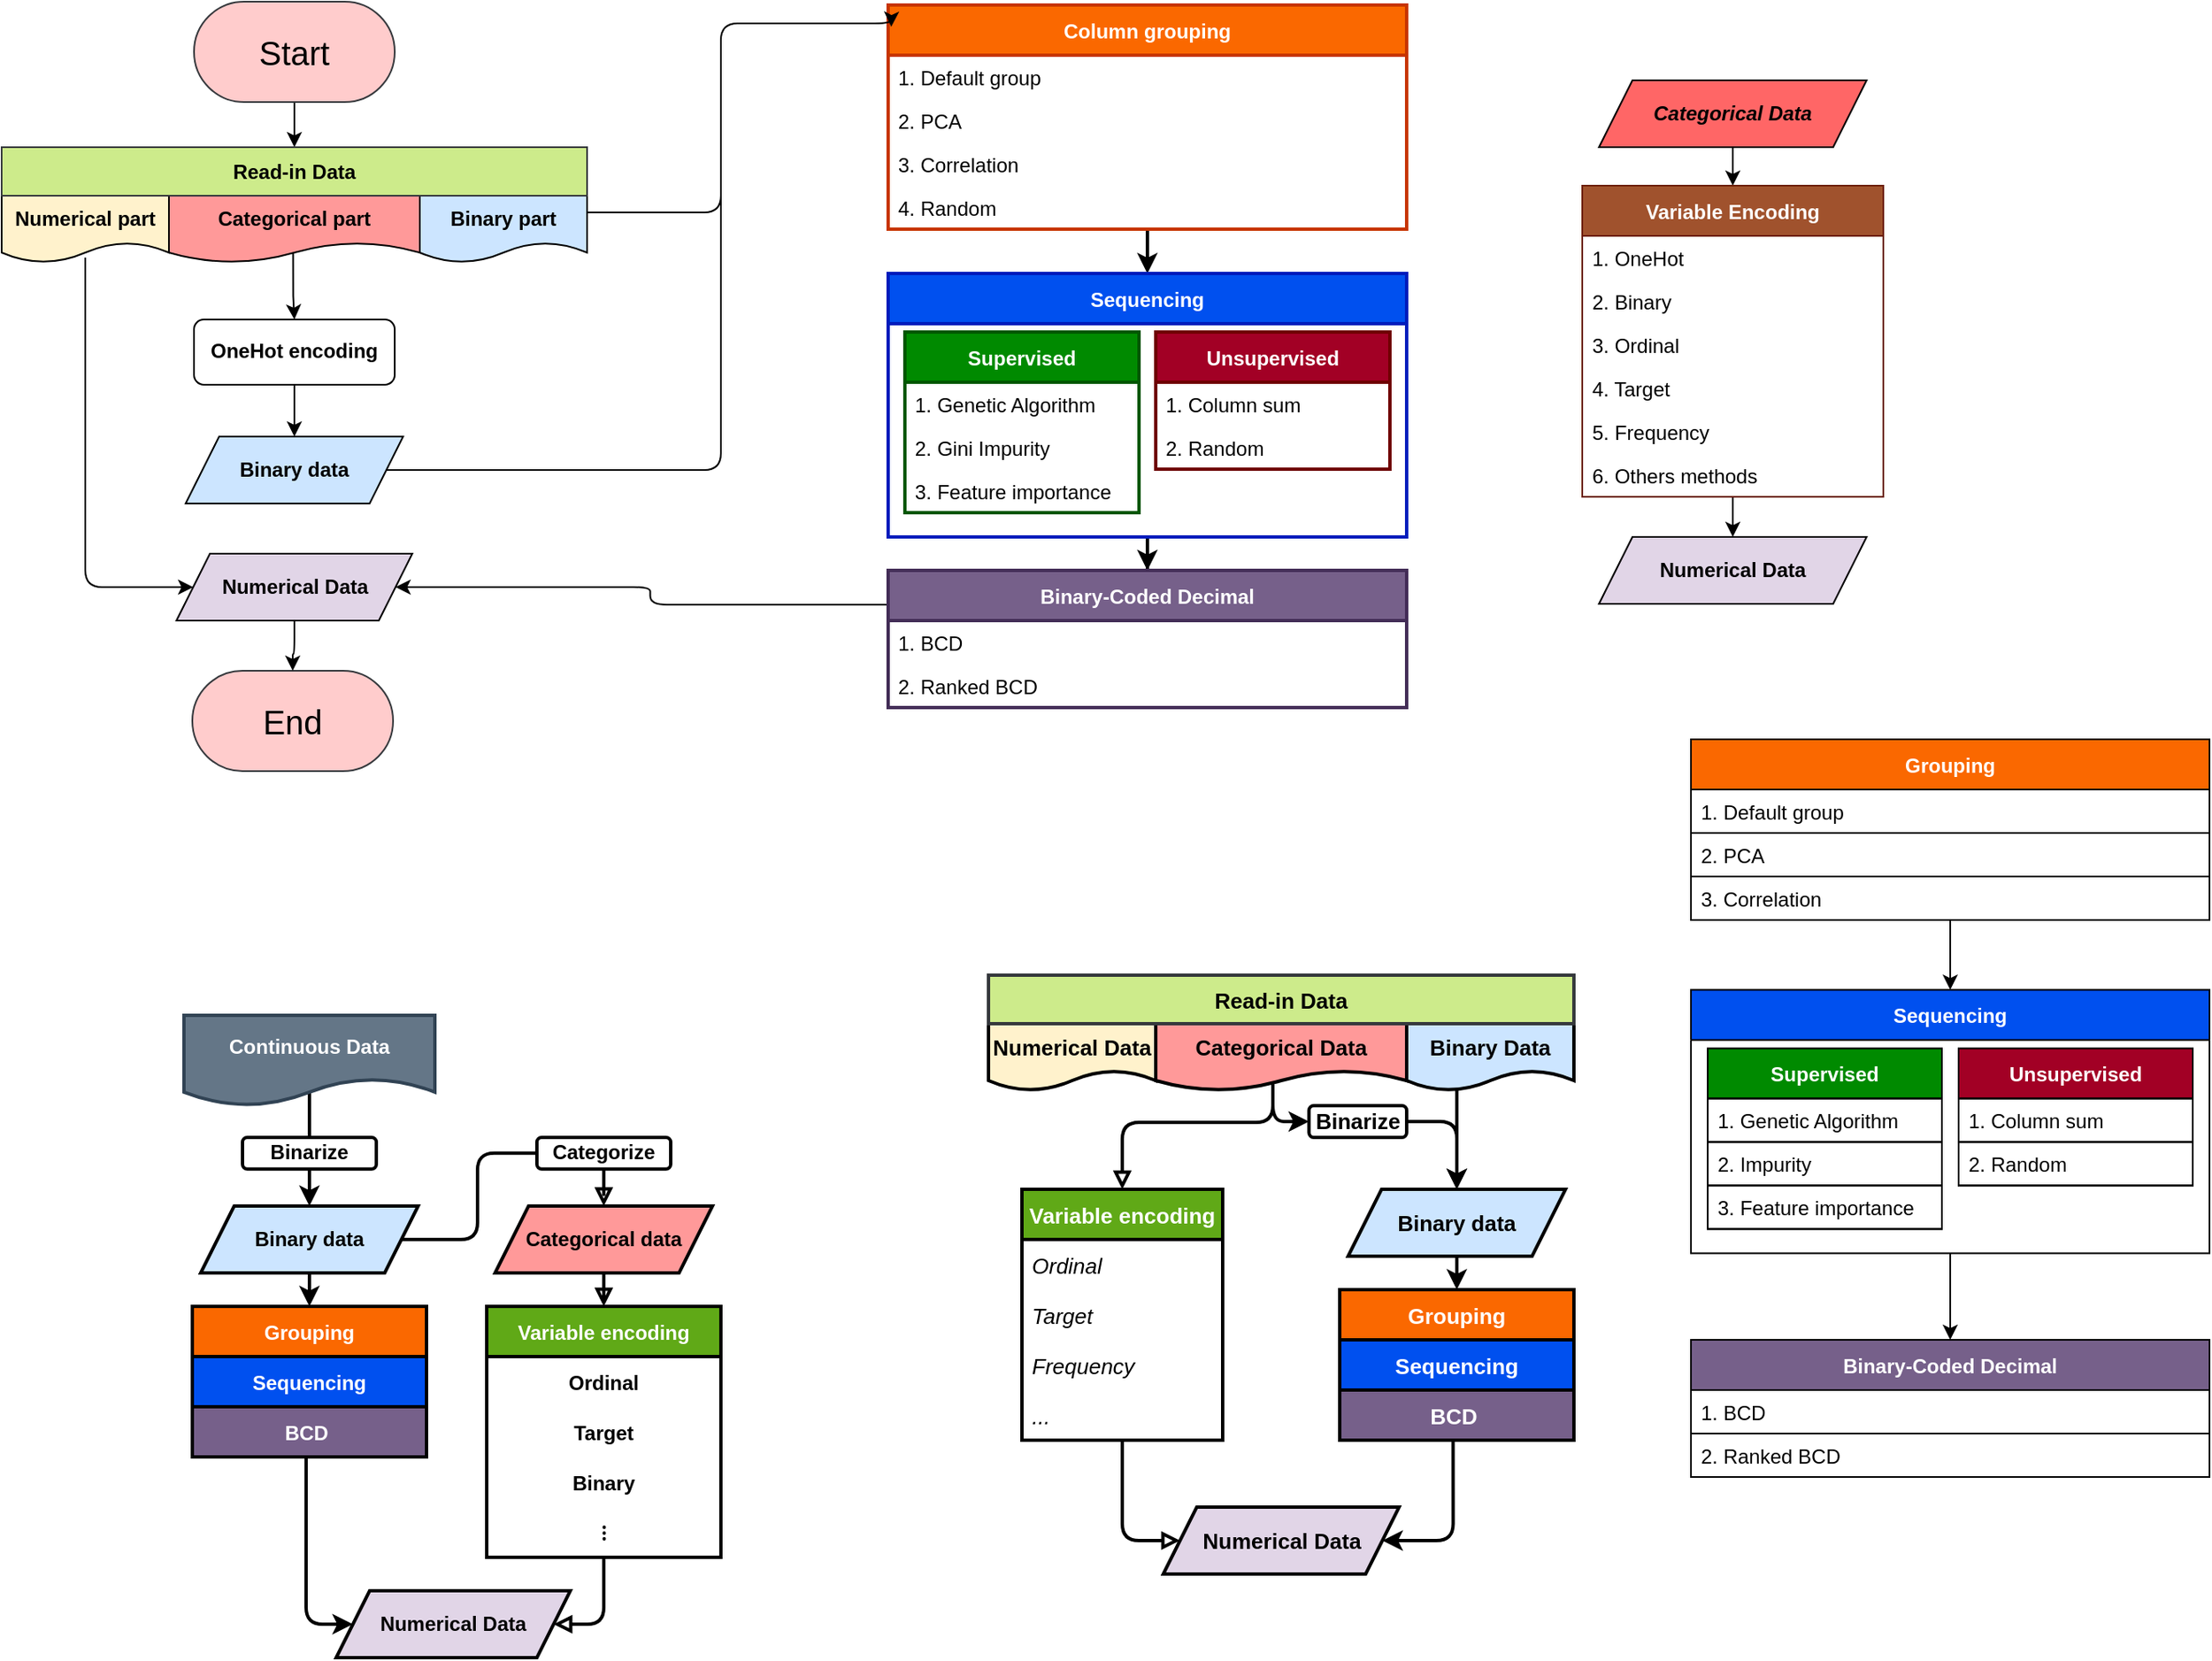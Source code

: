 <mxfile version="20.3.0" type="device"><diagram id="C5RBs43oDa-KdzZeNtuy" name="Page-1"><mxGraphModel dx="981" dy="568" grid="1" gridSize="10" guides="1" tooltips="1" connect="1" arrows="1" fold="1" page="1" pageScale="1" pageWidth="827" pageHeight="1169" math="0" shadow="0"><root><mxCell id="WIyWlLk6GJQsqaUBKTNV-0"/><mxCell id="WIyWlLk6GJQsqaUBKTNV-1" parent="WIyWlLk6GJQsqaUBKTNV-0"/><mxCell id="LXW2Xorpcq6iWWIyBUDd-0" value="End" style="rounded=1;whiteSpace=wrap;html=1;arcSize=50;fontSize=20;fillColor=#ffcccc;strokeColor=#36393d;fontStyle=0" parent="WIyWlLk6GJQsqaUBKTNV-1" vertex="1"><mxGeometry x="284" y="490.0" width="120" height="60" as="geometry"/></mxCell><mxCell id="jtyRlh11ROB8_dPjuYXp-7" style="edgeStyle=orthogonalEdgeStyle;rounded=0;orthogonalLoop=1;jettySize=auto;html=1;entryX=0.5;entryY=0;entryDx=0;entryDy=0;" parent="WIyWlLk6GJQsqaUBKTNV-1" source="LXW2Xorpcq6iWWIyBUDd-7" target="jtyRlh11ROB8_dPjuYXp-34" edge="1"><mxGeometry relative="1" as="geometry"><mxPoint x="345" y="189" as="targetPoint"/></mxGeometry></mxCell><mxCell id="LXW2Xorpcq6iWWIyBUDd-7" value="Start" style="rounded=1;whiteSpace=wrap;html=1;arcSize=50;fontSize=20;fillColor=#ffcccc;strokeColor=#36393d;fontStyle=0" parent="WIyWlLk6GJQsqaUBKTNV-1" vertex="1"><mxGeometry x="285" y="90" width="120" height="60" as="geometry"/></mxCell><mxCell id="jtyRlh11ROB8_dPjuYXp-10" style="edgeStyle=orthogonalEdgeStyle;rounded=1;orthogonalLoop=1;jettySize=auto;html=1;exitX=1;exitY=0.5;exitDx=0;exitDy=0;strokeColor=default;endFill=0;anchorPointDirection=1;endArrow=none;" parent="WIyWlLk6GJQsqaUBKTNV-1" source="LXW2Xorpcq6iWWIyBUDd-11" edge="1"><mxGeometry relative="1" as="geometry"><mxPoint x="600" y="190" as="targetPoint"/><Array as="points"><mxPoint x="600" y="370"/></Array></mxGeometry></mxCell><mxCell id="LXW2Xorpcq6iWWIyBUDd-11" value="Binary data" style="shape=parallelogram;perimeter=parallelogramPerimeter;whiteSpace=wrap;html=1;fixedSize=1;fillColor=#cce5ff;fontStyle=1" parent="WIyWlLk6GJQsqaUBKTNV-1" vertex="1"><mxGeometry x="280" y="350" width="130" height="40" as="geometry"/></mxCell><mxCell id="pE0J2Xnm-SNDA-2AuHpZ-0" style="edgeStyle=orthogonalEdgeStyle;rounded=0;orthogonalLoop=1;jettySize=auto;html=1;entryX=0.5;entryY=0;entryDx=0;entryDy=0;strokeWidth=2;" parent="WIyWlLk6GJQsqaUBKTNV-1" source="LXW2Xorpcq6iWWIyBUDd-28" target="Igf9s9R7HYdhKMi6ysMm-11" edge="1"><mxGeometry relative="1" as="geometry"/></mxCell><mxCell id="LXW2Xorpcq6iWWIyBUDd-28" value="Column grouping" style="swimlane;fontStyle=1;childLayout=stackLayout;horizontal=1;startSize=30;horizontalStack=0;resizeParent=1;resizeParentMax=0;resizeLast=0;collapsible=1;marginBottom=0;fillColor=#fa6800;strokeColor=#C73500;fontColor=#FFFFFF;strokeWidth=2;" parent="WIyWlLk6GJQsqaUBKTNV-1" vertex="1"><mxGeometry x="700" y="92" width="310" height="134" as="geometry"><mxRectangle x="384" y="20" width="120" height="26" as="alternateBounds"/></mxGeometry></mxCell><mxCell id="LXW2Xorpcq6iWWIyBUDd-29" value="1. Default group" style="text;strokeColor=none;fillColor=none;align=left;verticalAlign=top;spacingLeft=4;spacingRight=4;overflow=hidden;rotatable=0;points=[[0,0.5],[1,0.5]];portConstraint=eastwest;strokeWidth=2;" parent="LXW2Xorpcq6iWWIyBUDd-28" vertex="1"><mxGeometry y="30" width="310" height="26" as="geometry"/></mxCell><mxCell id="LXW2Xorpcq6iWWIyBUDd-40" value="2. PCA" style="text;strokeColor=none;fillColor=none;align=left;verticalAlign=top;spacingLeft=4;spacingRight=4;overflow=hidden;rotatable=0;points=[[0,0.5],[1,0.5]];portConstraint=eastwest;strokeWidth=2;" parent="LXW2Xorpcq6iWWIyBUDd-28" vertex="1"><mxGeometry y="56" width="310" height="26" as="geometry"/></mxCell><mxCell id="vCXoWLfJSO1_o9SCKneT-0" value="3. Correlation" style="text;strokeColor=none;fillColor=none;align=left;verticalAlign=top;spacingLeft=4;spacingRight=4;overflow=hidden;rotatable=0;points=[[0,0.5],[1,0.5]];portConstraint=eastwest;strokeWidth=2;" parent="LXW2Xorpcq6iWWIyBUDd-28" vertex="1"><mxGeometry y="82" width="310" height="26" as="geometry"/></mxCell><mxCell id="Igf9s9R7HYdhKMi6ysMm-5" value="4. Random" style="text;strokeColor=none;fillColor=none;align=left;verticalAlign=top;spacingLeft=4;spacingRight=4;overflow=hidden;rotatable=0;points=[[0,0.5],[1,0.5]];portConstraint=eastwest;strokeWidth=2;" parent="LXW2Xorpcq6iWWIyBUDd-28" vertex="1"><mxGeometry y="108" width="310" height="26" as="geometry"/></mxCell><mxCell id="jtyRlh11ROB8_dPjuYXp-22" value="" style="edgeStyle=orthogonalEdgeStyle;rounded=1;orthogonalLoop=1;jettySize=auto;html=1;" parent="WIyWlLk6GJQsqaUBKTNV-1" source="LXW2Xorpcq6iWWIyBUDd-67" target="LXW2Xorpcq6iWWIyBUDd-0" edge="1"><mxGeometry relative="1" as="geometry"><mxPoint x="345" y="491.59" as="targetPoint"/></mxGeometry></mxCell><mxCell id="LXW2Xorpcq6iWWIyBUDd-67" value="&lt;span style=&quot;text-align: left;&quot;&gt;&lt;span style=&quot;font-style: normal;&quot;&gt;Numerical Data&lt;/span&gt;&lt;/span&gt;" style="shape=parallelogram;perimeter=parallelogramPerimeter;whiteSpace=wrap;html=1;fixedSize=1;fillColor=#e1d5e7;fontStyle=3;strokeColor=#000000;" parent="WIyWlLk6GJQsqaUBKTNV-1" vertex="1"><mxGeometry x="274.5" y="420" width="141" height="40" as="geometry"/></mxCell><mxCell id="Igf9s9R7HYdhKMi6ysMm-43" style="edgeStyle=orthogonalEdgeStyle;rounded=0;orthogonalLoop=1;jettySize=auto;html=1;strokeWidth=2;" parent="WIyWlLk6GJQsqaUBKTNV-1" source="Igf9s9R7HYdhKMi6ysMm-11" target="Igf9s9R7HYdhKMi6ysMm-39" edge="1"><mxGeometry relative="1" as="geometry"/></mxCell><mxCell id="Igf9s9R7HYdhKMi6ysMm-11" value="Sequencing" style="swimlane;startSize=30;fontStyle=1;fillColor=#0050ef;strokeColor=#001DBC;fontColor=#ffffff;strokeWidth=2;" parent="WIyWlLk6GJQsqaUBKTNV-1" vertex="1"><mxGeometry x="700" y="252.5" width="310" height="157.5" as="geometry"/></mxCell><mxCell id="Igf9s9R7HYdhKMi6ysMm-21" value="Supervised" style="swimlane;fontStyle=1;childLayout=stackLayout;horizontal=1;startSize=30;horizontalStack=0;resizeParent=1;resizeParentMax=0;resizeLast=0;collapsible=1;marginBottom=0;fillColor=#008a00;strokeColor=#005700;fontColor=#ffffff;strokeWidth=2;" parent="Igf9s9R7HYdhKMi6ysMm-11" vertex="1"><mxGeometry x="10" y="35" width="140" height="108" as="geometry"><mxRectangle x="610" y="225" width="120" height="26" as="alternateBounds"/></mxGeometry></mxCell><mxCell id="Igf9s9R7HYdhKMi6ysMm-22" value="1. Genetic Algorithm" style="text;strokeColor=none;fillColor=none;align=left;verticalAlign=top;spacingLeft=4;spacingRight=4;overflow=hidden;rotatable=0;points=[[0,0.5],[1,0.5]];portConstraint=eastwest;strokeWidth=2;" parent="Igf9s9R7HYdhKMi6ysMm-21" vertex="1"><mxGeometry y="30" width="140" height="26" as="geometry"/></mxCell><mxCell id="Igf9s9R7HYdhKMi6ysMm-23" value="2. Gini Impurity" style="text;strokeColor=none;fillColor=none;align=left;verticalAlign=top;spacingLeft=4;spacingRight=4;overflow=hidden;rotatable=0;points=[[0,0.5],[1,0.5]];portConstraint=eastwest;strokeWidth=2;" parent="Igf9s9R7HYdhKMi6ysMm-21" vertex="1"><mxGeometry y="56" width="140" height="26" as="geometry"/></mxCell><mxCell id="ZHnuX_E7N0LM38JET7Q7-0" value="3. Feature importance" style="text;strokeColor=none;fillColor=none;align=left;verticalAlign=top;spacingLeft=4;spacingRight=4;overflow=hidden;rotatable=0;points=[[0,0.5],[1,0.5]];portConstraint=eastwest;strokeWidth=2;" parent="Igf9s9R7HYdhKMi6ysMm-21" vertex="1"><mxGeometry y="82" width="140" height="26" as="geometry"/></mxCell><mxCell id="Igf9s9R7HYdhKMi6ysMm-25" value="Unsupervised" style="swimlane;fontStyle=1;childLayout=stackLayout;horizontal=1;startSize=30;horizontalStack=0;resizeParent=1;resizeParentMax=0;resizeLast=0;collapsible=1;marginBottom=0;fillColor=#a20025;strokeColor=#6F0000;fontColor=#ffffff;strokeWidth=2;" parent="Igf9s9R7HYdhKMi6ysMm-11" vertex="1"><mxGeometry x="160" y="35" width="140" height="82" as="geometry"><mxRectangle x="610" y="225" width="120" height="26" as="alternateBounds"/></mxGeometry></mxCell><mxCell id="Igf9s9R7HYdhKMi6ysMm-26" value="1. Column sum" style="text;strokeColor=none;fillColor=none;align=left;verticalAlign=top;spacingLeft=4;spacingRight=4;overflow=hidden;rotatable=0;points=[[0,0.5],[1,0.5]];portConstraint=eastwest;strokeWidth=2;" parent="Igf9s9R7HYdhKMi6ysMm-25" vertex="1"><mxGeometry y="30" width="140" height="26" as="geometry"/></mxCell><mxCell id="Igf9s9R7HYdhKMi6ysMm-28" value="2. Random" style="text;strokeColor=none;fillColor=none;align=left;verticalAlign=top;spacingLeft=4;spacingRight=4;overflow=hidden;rotatable=0;points=[[0,0.5],[1,0.5]];portConstraint=eastwest;strokeWidth=2;" parent="Igf9s9R7HYdhKMi6ysMm-25" vertex="1"><mxGeometry y="56" width="140" height="26" as="geometry"/></mxCell><mxCell id="jtyRlh11ROB8_dPjuYXp-35" style="edgeStyle=orthogonalEdgeStyle;rounded=1;orthogonalLoop=1;jettySize=auto;html=1;exitX=0;exitY=0.25;exitDx=0;exitDy=0;strokeColor=default;endArrow=classic;endFill=1;entryX=1;entryY=0.5;entryDx=0;entryDy=0;" parent="WIyWlLk6GJQsqaUBKTNV-1" source="Igf9s9R7HYdhKMi6ysMm-39" target="LXW2Xorpcq6iWWIyBUDd-67" edge="1"><mxGeometry relative="1" as="geometry"><mxPoint x="460" y="490" as="targetPoint"/><Array as="points"/></mxGeometry></mxCell><mxCell id="Igf9s9R7HYdhKMi6ysMm-39" value="Binary-Coded Decimal" style="swimlane;fontStyle=1;childLayout=stackLayout;horizontal=1;startSize=30;horizontalStack=0;resizeParent=1;resizeParentMax=0;resizeLast=0;collapsible=1;marginBottom=0;fillColor=#76608a;strokeColor=#432D57;fontColor=#ffffff;strokeWidth=2;" parent="WIyWlLk6GJQsqaUBKTNV-1" vertex="1"><mxGeometry x="700" y="430" width="310" height="82" as="geometry"><mxRectangle x="610" y="225" width="120" height="26" as="alternateBounds"/></mxGeometry></mxCell><mxCell id="Igf9s9R7HYdhKMi6ysMm-40" value="1. BCD " style="text;strokeColor=none;fillColor=none;align=left;verticalAlign=top;spacingLeft=4;spacingRight=4;overflow=hidden;rotatable=0;points=[[0,0.5],[1,0.5]];portConstraint=eastwest;strokeWidth=2;" parent="Igf9s9R7HYdhKMi6ysMm-39" vertex="1"><mxGeometry y="30" width="310" height="26" as="geometry"/></mxCell><mxCell id="Igf9s9R7HYdhKMi6ysMm-41" value="2. Ranked BCD" style="text;strokeColor=none;fillColor=none;align=left;verticalAlign=top;spacingLeft=4;spacingRight=4;overflow=hidden;rotatable=0;points=[[0,0.5],[1,0.5]];portConstraint=eastwest;strokeWidth=2;" parent="Igf9s9R7HYdhKMi6ysMm-39" vertex="1"><mxGeometry y="56" width="310" height="26" as="geometry"/></mxCell><mxCell id="ZHnuX_E7N0LM38JET7Q7-17" value="" style="edgeStyle=orthogonalEdgeStyle;rounded=0;orthogonalLoop=1;jettySize=auto;html=1;" parent="WIyWlLk6GJQsqaUBKTNV-1" source="ZHnuX_E7N0LM38JET7Q7-2" target="ZHnuX_E7N0LM38JET7Q7-7" edge="1"><mxGeometry relative="1" as="geometry"/></mxCell><mxCell id="ZHnuX_E7N0LM38JET7Q7-2" value="Categorical Data" style="shape=parallelogram;perimeter=parallelogramPerimeter;whiteSpace=wrap;html=1;fixedSize=1;fillColor=#FF6666;fontStyle=3" parent="WIyWlLk6GJQsqaUBKTNV-1" vertex="1"><mxGeometry x="1125" y="137" width="160" height="40" as="geometry"/></mxCell><mxCell id="jtyRlh11ROB8_dPjuYXp-14" style="edgeStyle=orthogonalEdgeStyle;rounded=1;orthogonalLoop=1;jettySize=auto;html=1;entryX=0;entryY=0.5;entryDx=0;entryDy=0;exitX=0.5;exitY=0.925;exitDx=0;exitDy=0;exitPerimeter=0;endArrow=classic;endFill=1;" parent="WIyWlLk6GJQsqaUBKTNV-1" source="ZHnuX_E7N0LM38JET7Q7-3" target="LXW2Xorpcq6iWWIyBUDd-67" edge="1"><mxGeometry relative="1" as="geometry"><Array as="points"><mxPoint x="220" y="440"/></Array></mxGeometry></mxCell><mxCell id="ZHnuX_E7N0LM38JET7Q7-3" value="&lt;b&gt;Numerical part&lt;/b&gt;" style="shape=document;whiteSpace=wrap;html=1;boundedLbl=1;fontFamily=Helvetica;fontSize=12;fontColor=default;align=center;strokeColor=#000000;fillColor=#fff2cc;" parent="WIyWlLk6GJQsqaUBKTNV-1" vertex="1"><mxGeometry x="170" y="206" width="100" height="40" as="geometry"/></mxCell><mxCell id="yr26iW7ESLN6CjTI4wyb-2" style="edgeStyle=orthogonalEdgeStyle;rounded=1;orthogonalLoop=1;jettySize=auto;html=1;entryX=0.006;entryY=0.097;entryDx=0;entryDy=0;entryPerimeter=0;endArrow=classic;endFill=1;exitX=1;exitY=0.25;exitDx=0;exitDy=0;" parent="WIyWlLk6GJQsqaUBKTNV-1" source="ZHnuX_E7N0LM38JET7Q7-4" target="LXW2Xorpcq6iWWIyBUDd-28" edge="1"><mxGeometry relative="1" as="geometry"><Array as="points"><mxPoint x="600" y="216"/><mxPoint x="600" y="103"/></Array></mxGeometry></mxCell><mxCell id="ZHnuX_E7N0LM38JET7Q7-4" value="&lt;b&gt;Binary part&lt;/b&gt;" style="shape=document;whiteSpace=wrap;html=1;boundedLbl=1;fontFamily=Helvetica;fontSize=12;fontColor=default;align=center;strokeColor=default;fillColor=#cce5ff;" parent="WIyWlLk6GJQsqaUBKTNV-1" vertex="1"><mxGeometry x="420" y="206" width="100" height="40" as="geometry"/></mxCell><mxCell id="jtyRlh11ROB8_dPjuYXp-1" value="" style="edgeStyle=orthogonalEdgeStyle;rounded=0;orthogonalLoop=1;jettySize=auto;html=1;" parent="WIyWlLk6GJQsqaUBKTNV-1" source="ZHnuX_E7N0LM38JET7Q7-6" target="LXW2Xorpcq6iWWIyBUDd-11" edge="1"><mxGeometry relative="1" as="geometry"/></mxCell><mxCell id="ZHnuX_E7N0LM38JET7Q7-6" value="OneHot encoding" style="rounded=1;whiteSpace=wrap;html=1;fontSize=12;glass=0;strokeWidth=1;shadow=0;fontStyle=1" parent="WIyWlLk6GJQsqaUBKTNV-1" vertex="1"><mxGeometry x="285" y="280" width="120" height="38.94" as="geometry"/></mxCell><mxCell id="ZHnuX_E7N0LM38JET7Q7-18" value="" style="edgeStyle=orthogonalEdgeStyle;rounded=0;orthogonalLoop=1;jettySize=auto;html=1;" parent="WIyWlLk6GJQsqaUBKTNV-1" source="ZHnuX_E7N0LM38JET7Q7-7" target="ZHnuX_E7N0LM38JET7Q7-15" edge="1"><mxGeometry relative="1" as="geometry"/></mxCell><mxCell id="ZHnuX_E7N0LM38JET7Q7-7" value="Variable Encoding" style="swimlane;fontStyle=1;childLayout=stackLayout;horizontal=1;startSize=30;horizontalStack=0;resizeParent=1;resizeParentMax=0;resizeLast=0;collapsible=1;marginBottom=0;fillColor=#a0522d;strokeColor=#6D1F00;fontColor=#ffffff;" parent="WIyWlLk6GJQsqaUBKTNV-1" vertex="1"><mxGeometry x="1115" y="200" width="180" height="186" as="geometry"><mxRectangle x="610" y="225" width="120" height="26" as="alternateBounds"/></mxGeometry></mxCell><mxCell id="ZHnuX_E7N0LM38JET7Q7-8" value="1. OneHot " style="text;strokeColor=none;fillColor=none;align=left;verticalAlign=top;spacingLeft=4;spacingRight=4;overflow=hidden;rotatable=0;points=[[0,0.5],[1,0.5]];portConstraint=eastwest;" parent="ZHnuX_E7N0LM38JET7Q7-7" vertex="1"><mxGeometry y="30" width="180" height="26" as="geometry"/></mxCell><mxCell id="ZHnuX_E7N0LM38JET7Q7-9" value="2. Binary" style="text;strokeColor=none;fillColor=none;align=left;verticalAlign=top;spacingLeft=4;spacingRight=4;overflow=hidden;rotatable=0;points=[[0,0.5],[1,0.5]];portConstraint=eastwest;" parent="ZHnuX_E7N0LM38JET7Q7-7" vertex="1"><mxGeometry y="56" width="180" height="26" as="geometry"/></mxCell><mxCell id="ZHnuX_E7N0LM38JET7Q7-10" value="3. Ordinal" style="text;strokeColor=none;fillColor=none;align=left;verticalAlign=top;spacingLeft=4;spacingRight=4;overflow=hidden;rotatable=0;points=[[0,0.5],[1,0.5]];portConstraint=eastwest;" parent="ZHnuX_E7N0LM38JET7Q7-7" vertex="1"><mxGeometry y="82" width="180" height="26" as="geometry"/></mxCell><mxCell id="ZHnuX_E7N0LM38JET7Q7-11" value="4. Target" style="text;strokeColor=none;fillColor=none;align=left;verticalAlign=top;spacingLeft=4;spacingRight=4;overflow=hidden;rotatable=0;points=[[0,0.5],[1,0.5]];portConstraint=eastwest;" parent="ZHnuX_E7N0LM38JET7Q7-7" vertex="1"><mxGeometry y="108" width="180" height="26" as="geometry"/></mxCell><mxCell id="ZHnuX_E7N0LM38JET7Q7-14" value="5. Frequency" style="text;strokeColor=none;fillColor=none;align=left;verticalAlign=top;spacingLeft=4;spacingRight=4;overflow=hidden;rotatable=0;points=[[0,0.5],[1,0.5]];portConstraint=eastwest;" parent="ZHnuX_E7N0LM38JET7Q7-7" vertex="1"><mxGeometry y="134" width="180" height="26" as="geometry"/></mxCell><mxCell id="ZHnuX_E7N0LM38JET7Q7-20" value="6. Others methods" style="text;strokeColor=none;fillColor=none;align=left;verticalAlign=top;spacingLeft=4;spacingRight=4;overflow=hidden;rotatable=0;points=[[0,0.5],[1,0.5]];portConstraint=eastwest;" parent="ZHnuX_E7N0LM38JET7Q7-7" vertex="1"><mxGeometry y="160" width="180" height="26" as="geometry"/></mxCell><mxCell id="ZHnuX_E7N0LM38JET7Q7-15" value="&lt;span style=&quot;font-style: normal; text-align: left;&quot;&gt;Numerical Data&lt;/span&gt;" style="shape=parallelogram;perimeter=parallelogramPerimeter;whiteSpace=wrap;html=1;fixedSize=1;fillColor=#e1d5e7;fontStyle=3;strokeColor=#000000;" parent="WIyWlLk6GJQsqaUBKTNV-1" vertex="1"><mxGeometry x="1125" y="410" width="160" height="40" as="geometry"/></mxCell><mxCell id="jtyRlh11ROB8_dPjuYXp-2" value="" style="edgeStyle=orthogonalEdgeStyle;rounded=0;orthogonalLoop=1;jettySize=auto;html=1;exitX=0.495;exitY=0.854;exitDx=0;exitDy=0;exitPerimeter=0;" parent="WIyWlLk6GJQsqaUBKTNV-1" source="jtyRlh11ROB8_dPjuYXp-0" target="ZHnuX_E7N0LM38JET7Q7-6" edge="1"><mxGeometry relative="1" as="geometry"/></mxCell><mxCell id="jtyRlh11ROB8_dPjuYXp-0" value="&lt;b&gt;Categorical part&lt;/b&gt;" style="shape=document;whiteSpace=wrap;html=1;boundedLbl=1;fontFamily=Helvetica;fontSize=12;align=center;strokeColor=#000000;fillColor=#FF9999;" parent="WIyWlLk6GJQsqaUBKTNV-1" vertex="1"><mxGeometry x="270" y="206" width="150" height="40" as="geometry"/></mxCell><mxCell id="jtyRlh11ROB8_dPjuYXp-34" value="Read-in Data" style="rounded=0;whiteSpace=wrap;html=1;strokeColor=#36393d;fillColor=#cdeb8b;fontStyle=1" parent="WIyWlLk6GJQsqaUBKTNV-1" vertex="1"><mxGeometry x="170" y="177" width="350" height="29" as="geometry"/></mxCell><mxCell id="tAk2v4RIAFTzkGkOyTKp-6" value="" style="edgeStyle=orthogonalEdgeStyle;orthogonalLoop=1;jettySize=auto;html=1;rounded=1;exitX=0.5;exitY=0;exitDx=0;exitDy=0;strokeWidth=2;endArrow=none;endFill=0;fontSize=12;" parent="WIyWlLk6GJQsqaUBKTNV-1" source="tAk2v4RIAFTzkGkOyTKp-4" target="tAk2v4RIAFTzkGkOyTKp-5" edge="1"><mxGeometry relative="1" as="geometry"><Array as="points"><mxPoint x="354" y="700"/><mxPoint x="354" y="700"/></Array></mxGeometry></mxCell><mxCell id="tAk2v4RIAFTzkGkOyTKp-4" value="&lt;b style=&quot;font-size: 12px;&quot;&gt;Continuous Data&lt;/b&gt;" style="shape=document;whiteSpace=wrap;html=1;boundedLbl=1;fontFamily=Helvetica;fontSize=12;align=center;strokeColor=#314354;fillColor=#647687;fontColor=#ffffff;strokeWidth=2;" parent="WIyWlLk6GJQsqaUBKTNV-1" vertex="1"><mxGeometry x="279" y="696" width="150" height="54" as="geometry"/></mxCell><mxCell id="tAk2v4RIAFTzkGkOyTKp-25" value="" style="edgeStyle=orthogonalEdgeStyle;rounded=1;orthogonalLoop=1;jettySize=auto;html=1;fontColor=#000000;strokeWidth=2;fontSize=12;" parent="WIyWlLk6GJQsqaUBKTNV-1" source="tAk2v4RIAFTzkGkOyTKp-5" target="tAk2v4RIAFTzkGkOyTKp-15" edge="1"><mxGeometry relative="1" as="geometry"/></mxCell><mxCell id="tAk2v4RIAFTzkGkOyTKp-5" value="Binarize" style="rounded=1;whiteSpace=wrap;html=1;fontSize=12;glass=0;strokeWidth=2;shadow=0;fontStyle=1" parent="WIyWlLk6GJQsqaUBKTNV-1" vertex="1"><mxGeometry x="314" y="768.94" width="80" height="18.94" as="geometry"/></mxCell><mxCell id="tAk2v4RIAFTzkGkOyTKp-26" value="" style="edgeStyle=orthogonalEdgeStyle;rounded=1;orthogonalLoop=1;jettySize=auto;html=1;fontColor=#000000;entryX=0.5;entryY=0;entryDx=0;entryDy=0;strokeWidth=2;endArrow=block;endFill=0;fontSize=12;" parent="WIyWlLk6GJQsqaUBKTNV-1" source="tAk2v4RIAFTzkGkOyTKp-7" target="tAk2v4RIAFTzkGkOyTKp-16" edge="1"><mxGeometry relative="1" as="geometry"/></mxCell><mxCell id="tAk2v4RIAFTzkGkOyTKp-7" value="Categorize" style="rounded=1;whiteSpace=wrap;html=1;fontSize=12;glass=0;strokeWidth=2;shadow=0;fontStyle=1" parent="WIyWlLk6GJQsqaUBKTNV-1" vertex="1"><mxGeometry x="490" y="768.94" width="80" height="18.94" as="geometry"/></mxCell><mxCell id="tAk2v4RIAFTzkGkOyTKp-12" value="Grouping" style="text;strokeColor=#000000;fillColor=#fa6800;align=center;verticalAlign=middle;spacingLeft=4;spacingRight=4;overflow=hidden;points=[[0,0.5],[1,0.5]];portConstraint=eastwest;rotatable=0;fontColor=#FFFFFF;fontStyle=1;strokeWidth=2;fontSize=12;" parent="WIyWlLk6GJQsqaUBKTNV-1" vertex="1"><mxGeometry x="284" y="870" width="140" height="30" as="geometry"/></mxCell><mxCell id="tAk2v4RIAFTzkGkOyTKp-13" value="Sequencing" style="text;strokeColor=#000000;fillColor=#0050ef;align=center;verticalAlign=middle;spacingLeft=4;spacingRight=4;overflow=hidden;points=[[0,0.5],[1,0.5]];portConstraint=eastwest;rotatable=0;fontColor=#ffffff;fontStyle=1;strokeWidth=2;fontSize=12;" parent="WIyWlLk6GJQsqaUBKTNV-1" vertex="1"><mxGeometry x="284" y="900" width="140" height="30" as="geometry"/></mxCell><mxCell id="tAk2v4RIAFTzkGkOyTKp-14" value="BCD " style="text;strokeColor=#000000;fillColor=#76608a;align=center;verticalAlign=middle;spacingLeft=4;spacingRight=4;overflow=hidden;points=[[0,0.5],[1,0.5]];portConstraint=eastwest;rotatable=0;fontColor=#ffffff;fontStyle=1;strokeWidth=2;fontSize=12;" parent="WIyWlLk6GJQsqaUBKTNV-1" vertex="1"><mxGeometry x="284" y="930" width="140" height="30" as="geometry"/></mxCell><mxCell id="tAk2v4RIAFTzkGkOyTKp-27" value="" style="edgeStyle=orthogonalEdgeStyle;rounded=1;orthogonalLoop=1;jettySize=auto;html=1;fontColor=#000000;strokeWidth=2;fontSize=12;" parent="WIyWlLk6GJQsqaUBKTNV-1" source="tAk2v4RIAFTzkGkOyTKp-15" edge="1"><mxGeometry relative="1" as="geometry"><mxPoint x="354" y="870" as="targetPoint"/></mxGeometry></mxCell><mxCell id="tAk2v4RIAFTzkGkOyTKp-31" style="edgeStyle=orthogonalEdgeStyle;rounded=1;orthogonalLoop=1;jettySize=auto;html=1;entryX=0;entryY=0.5;entryDx=0;entryDy=0;fontColor=#000000;strokeWidth=2;endArrow=none;endFill=0;fontSize=12;" parent="WIyWlLk6GJQsqaUBKTNV-1" source="tAk2v4RIAFTzkGkOyTKp-15" target="tAk2v4RIAFTzkGkOyTKp-7" edge="1"><mxGeometry relative="1" as="geometry"/></mxCell><mxCell id="tAk2v4RIAFTzkGkOyTKp-15" value="Binary data" style="shape=parallelogram;perimeter=parallelogramPerimeter;whiteSpace=wrap;html=1;fixedSize=1;fillColor=#cce5ff;fontStyle=1;strokeWidth=2;fontSize=12;" parent="WIyWlLk6GJQsqaUBKTNV-1" vertex="1"><mxGeometry x="289" y="810" width="130" height="40" as="geometry"/></mxCell><mxCell id="tAk2v4RIAFTzkGkOyTKp-28" value="" style="edgeStyle=orthogonalEdgeStyle;rounded=1;orthogonalLoop=1;jettySize=auto;html=1;fontColor=#000000;entryX=0.5;entryY=0;entryDx=0;entryDy=0;strokeWidth=2;endArrow=block;endFill=0;fontSize=12;" parent="WIyWlLk6GJQsqaUBKTNV-1" source="tAk2v4RIAFTzkGkOyTKp-16" target="tAk2v4RIAFTzkGkOyTKp-18" edge="1"><mxGeometry relative="1" as="geometry"/></mxCell><mxCell id="tAk2v4RIAFTzkGkOyTKp-16" value="Categorical data" style="shape=parallelogram;perimeter=parallelogramPerimeter;whiteSpace=wrap;html=1;fixedSize=1;fillColor=#FF9999;fontStyle=1;strokeColor=#000000;strokeWidth=2;fontSize=12;" parent="WIyWlLk6GJQsqaUBKTNV-1" vertex="1"><mxGeometry x="465" y="810" width="130" height="40" as="geometry"/></mxCell><mxCell id="tAk2v4RIAFTzkGkOyTKp-29" style="edgeStyle=orthogonalEdgeStyle;rounded=1;orthogonalLoop=1;jettySize=auto;html=1;fontColor=#000000;strokeWidth=2;entryX=1;entryY=0.5;entryDx=0;entryDy=0;endArrow=block;endFill=0;fontSize=12;" parent="WIyWlLk6GJQsqaUBKTNV-1" source="tAk2v4RIAFTzkGkOyTKp-18" target="tAk2v4RIAFTzkGkOyTKp-23" edge="1"><mxGeometry relative="1" as="geometry"><Array as="points"><mxPoint x="530" y="1060"/></Array></mxGeometry></mxCell><mxCell id="tAk2v4RIAFTzkGkOyTKp-18" value="Variable encoding" style="swimlane;fontStyle=1;childLayout=stackLayout;horizontal=1;startSize=30;horizontalStack=0;resizeParent=1;resizeParentMax=0;resizeLast=0;collapsible=1;marginBottom=0;fillColor=#60a917;fontColor=#ffffff;strokeColor=#000000;strokeWidth=2;fontSize=12;" parent="WIyWlLk6GJQsqaUBKTNV-1" vertex="1"><mxGeometry x="460" y="870" width="140" height="150" as="geometry"/></mxCell><mxCell id="tAk2v4RIAFTzkGkOyTKp-19" value="Ordinal" style="text;strokeColor=none;fillColor=none;align=center;verticalAlign=middle;spacingLeft=4;spacingRight=4;overflow=hidden;points=[[0,0.5],[1,0.5]];portConstraint=eastwest;rotatable=0;fontColor=#000000;fontStyle=1;strokeWidth=2;fontSize=12;" parent="tAk2v4RIAFTzkGkOyTKp-18" vertex="1"><mxGeometry y="30" width="140" height="30" as="geometry"/></mxCell><mxCell id="tAk2v4RIAFTzkGkOyTKp-21" value="Target" style="text;strokeColor=none;fillColor=none;align=center;verticalAlign=middle;spacingLeft=4;spacingRight=4;overflow=hidden;points=[[0,0.5],[1,0.5]];portConstraint=eastwest;rotatable=0;fontColor=#000000;fontStyle=1;strokeWidth=2;fontSize=12;" parent="tAk2v4RIAFTzkGkOyTKp-18" vertex="1"><mxGeometry y="60" width="140" height="30" as="geometry"/></mxCell><mxCell id="tAk2v4RIAFTzkGkOyTKp-22" value="Binary" style="text;strokeColor=none;fillColor=none;align=center;verticalAlign=middle;spacingLeft=4;spacingRight=4;overflow=hidden;points=[[0,0.5],[1,0.5]];portConstraint=eastwest;rotatable=0;fontColor=#000000;fontStyle=1;strokeWidth=2;fontSize=12;" parent="tAk2v4RIAFTzkGkOyTKp-18" vertex="1"><mxGeometry y="90" width="140" height="30" as="geometry"/></mxCell><mxCell id="Y9JCVkZg5jhrQ_IAloD8-0" value="⁝" style="text;strokeColor=none;fillColor=none;align=center;verticalAlign=middle;spacingLeft=4;spacingRight=4;overflow=hidden;points=[[0,0.5],[1,0.5]];portConstraint=eastwest;rotatable=0;fontColor=#000000;fontStyle=1;strokeWidth=2;fontSize=12;" vertex="1" parent="tAk2v4RIAFTzkGkOyTKp-18"><mxGeometry y="120" width="140" height="30" as="geometry"/></mxCell><mxCell id="tAk2v4RIAFTzkGkOyTKp-23" value="&lt;span style=&quot;text-align: left; font-size: 12px;&quot;&gt;&lt;span style=&quot;font-style: normal; font-size: 12px;&quot;&gt;Numerical Data&lt;/span&gt;&lt;/span&gt;" style="shape=parallelogram;perimeter=parallelogramPerimeter;whiteSpace=wrap;html=1;fixedSize=1;fillColor=#e1d5e7;fontStyle=3;strokeColor=#000000;strokeWidth=2;fontSize=12;" parent="WIyWlLk6GJQsqaUBKTNV-1" vertex="1"><mxGeometry x="370" y="1040" width="140" height="40" as="geometry"/></mxCell><mxCell id="tAk2v4RIAFTzkGkOyTKp-30" style="edgeStyle=orthogonalEdgeStyle;rounded=1;orthogonalLoop=1;jettySize=auto;html=1;fontColor=#000000;exitX=0.486;exitY=1.024;exitDx=0;exitDy=0;exitPerimeter=0;entryX=0;entryY=0.5;entryDx=0;entryDy=0;strokeWidth=2;fontSize=12;" parent="WIyWlLk6GJQsqaUBKTNV-1" source="tAk2v4RIAFTzkGkOyTKp-14" target="tAk2v4RIAFTzkGkOyTKp-23" edge="1"><mxGeometry relative="1" as="geometry"><mxPoint x="540.034" y="1000" as="sourcePoint"/><mxPoint x="455" y="1050" as="targetPoint"/><Array as="points"><mxPoint x="352" y="1060"/></Array></mxGeometry></mxCell><mxCell id="tAk2v4RIAFTzkGkOyTKp-60" value="&lt;b style=&quot;font-size: 13px;&quot;&gt;Numerical Data&lt;/b&gt;" style="shape=document;whiteSpace=wrap;html=1;boundedLbl=1;fontFamily=Helvetica;fontSize=13;fontColor=default;align=center;strokeColor=#000000;fillColor=#fff2cc;strokeWidth=2;" parent="WIyWlLk6GJQsqaUBKTNV-1" vertex="1"><mxGeometry x="760" y="701" width="100" height="40" as="geometry"/></mxCell><mxCell id="tAk2v4RIAFTzkGkOyTKp-78" style="edgeStyle=orthogonalEdgeStyle;orthogonalLoop=1;jettySize=auto;html=1;exitX=1;exitY=0.5;exitDx=0;exitDy=0;entryX=0.5;entryY=0;entryDx=0;entryDy=0;fontColor=#000000;strokeColor=#000000;strokeWidth=2;sketch=0;shadow=0;rounded=1;endArrow=classic;endFill=1;fontSize=13;" parent="WIyWlLk6GJQsqaUBKTNV-1" source="tAk2v4RIAFTzkGkOyTKp-62" target="tAk2v4RIAFTzkGkOyTKp-87" edge="1"><mxGeometry relative="1" as="geometry"><Array as="points"><mxPoint x="1040" y="721"/></Array></mxGeometry></mxCell><mxCell id="tAk2v4RIAFTzkGkOyTKp-62" value="&lt;b style=&quot;font-size: 13px;&quot;&gt;Binary Data&lt;/b&gt;" style="shape=document;whiteSpace=wrap;html=1;boundedLbl=1;fontFamily=Helvetica;fontSize=13;fontColor=default;align=center;strokeColor=default;fillColor=#cce5ff;strokeWidth=2;" parent="WIyWlLk6GJQsqaUBKTNV-1" vertex="1"><mxGeometry x="1010" y="701" width="100" height="40" as="geometry"/></mxCell><mxCell id="tAk2v4RIAFTzkGkOyTKp-85" style="edgeStyle=orthogonalEdgeStyle;orthogonalLoop=1;jettySize=auto;html=1;entryX=0.5;entryY=0;entryDx=0;entryDy=0;entryPerimeter=0;fontColor=#000000;startArrow=none;strokeColor=#000000;strokeWidth=2;sketch=0;shadow=0;rounded=1;endArrow=classic;endFill=1;fontSize=13;" parent="WIyWlLk6GJQsqaUBKTNV-1" source="tAk2v4RIAFTzkGkOyTKp-87" target="tAk2v4RIAFTzkGkOyTKp-68" edge="1"><mxGeometry relative="1" as="geometry"><mxPoint x="1040" y="818.94" as="sourcePoint"/></mxGeometry></mxCell><mxCell id="tAk2v4RIAFTzkGkOyTKp-77" style="edgeStyle=orthogonalEdgeStyle;orthogonalLoop=1;jettySize=auto;html=1;exitX=0.424;exitY=1.029;exitDx=0;exitDy=0;entryX=0.5;entryY=0;entryDx=0;entryDy=0;fontColor=#000000;strokeColor=#000000;strokeWidth=2;sketch=0;shadow=0;rounded=1;startArrow=none;startFill=0;endArrow=block;endFill=0;exitPerimeter=0;fontSize=13;" parent="WIyWlLk6GJQsqaUBKTNV-1" source="tAk2v4RIAFTzkGkOyTKp-67" target="tAk2v4RIAFTzkGkOyTKp-73" edge="1"><mxGeometry relative="1" as="geometry"><Array as="points"><mxPoint x="930" y="702"/><mxPoint x="930" y="760"/><mxPoint x="840" y="760"/></Array></mxGeometry></mxCell><mxCell id="tAk2v4RIAFTzkGkOyTKp-95" style="edgeStyle=orthogonalEdgeStyle;rounded=1;sketch=0;orthogonalLoop=1;jettySize=auto;html=1;exitX=0.75;exitY=0;exitDx=0;exitDy=0;entryX=0;entryY=0.5;entryDx=0;entryDy=0;shadow=0;labelBorderColor=default;strokeColor=#000000;strokeWidth=2;fontSize=13;fontColor=#000000;startArrow=none;startFill=0;endArrow=classic;endFill=1;" parent="WIyWlLk6GJQsqaUBKTNV-1" source="tAk2v4RIAFTzkGkOyTKp-66" target="tAk2v4RIAFTzkGkOyTKp-93" edge="1"><mxGeometry relative="1" as="geometry"><Array as="points"><mxPoint x="956" y="701"/><mxPoint x="930" y="700"/><mxPoint x="930" y="760"/></Array></mxGeometry></mxCell><mxCell id="tAk2v4RIAFTzkGkOyTKp-66" value="&lt;b style=&quot;font-size: 13px;&quot;&gt;Categorical Data&lt;/b&gt;" style="shape=document;whiteSpace=wrap;html=1;boundedLbl=1;fontFamily=Helvetica;fontSize=13;align=center;strokeColor=#000000;fillColor=#FF9999;strokeWidth=2;" parent="WIyWlLk6GJQsqaUBKTNV-1" vertex="1"><mxGeometry x="860" y="701" width="150" height="40" as="geometry"/></mxCell><mxCell id="tAk2v4RIAFTzkGkOyTKp-67" value="Read-in Data" style="rounded=0;whiteSpace=wrap;html=1;strokeColor=#36393d;fillColor=#cdeb8b;fontStyle=1;strokeWidth=2;fontSize=13;" parent="WIyWlLk6GJQsqaUBKTNV-1" vertex="1"><mxGeometry x="760" y="672" width="350" height="29" as="geometry"/></mxCell><mxCell id="tAk2v4RIAFTzkGkOyTKp-68" value="Grouping" style="text;strokeColor=default;fillColor=#fa6800;align=center;verticalAlign=middle;spacingLeft=4;spacingRight=4;overflow=hidden;points=[[0,0.5],[1,0.5]];portConstraint=eastwest;rotatable=0;fontColor=#FFFFFF;fontStyle=1;strokeWidth=2;fontSize=13;" parent="WIyWlLk6GJQsqaUBKTNV-1" vertex="1"><mxGeometry x="970" y="860" width="140" height="30" as="geometry"/></mxCell><mxCell id="tAk2v4RIAFTzkGkOyTKp-69" value="Sequencing" style="text;strokeColor=default;fillColor=#0050ef;align=center;verticalAlign=middle;spacingLeft=4;spacingRight=4;overflow=hidden;points=[[0,0.5],[1,0.5]];portConstraint=eastwest;rotatable=0;fontColor=#ffffff;fontStyle=1;strokeWidth=2;fontSize=13;" parent="WIyWlLk6GJQsqaUBKTNV-1" vertex="1"><mxGeometry x="970" y="890" width="140" height="30" as="geometry"/></mxCell><mxCell id="tAk2v4RIAFTzkGkOyTKp-70" value="BCD " style="text;strokeColor=default;fillColor=#76608a;align=center;verticalAlign=middle;spacingLeft=4;spacingRight=4;overflow=hidden;points=[[0,0.5],[1,0.5]];portConstraint=eastwest;rotatable=0;fontColor=#ffffff;fontStyle=1;strokeWidth=2;fontSize=13;" parent="WIyWlLk6GJQsqaUBKTNV-1" vertex="1"><mxGeometry x="970" y="920" width="140" height="30" as="geometry"/></mxCell><mxCell id="tAk2v4RIAFTzkGkOyTKp-72" value="&lt;span style=&quot;text-align: left; font-size: 13px;&quot;&gt;&lt;span style=&quot;font-style: normal; font-size: 13px;&quot;&gt;Numerical Data&lt;/span&gt;&lt;/span&gt;" style="shape=parallelogram;perimeter=parallelogramPerimeter;whiteSpace=wrap;html=1;fixedSize=1;fillColor=#e1d5e7;fontStyle=3;strokeColor=#000000;strokeWidth=2;fontSize=13;" parent="WIyWlLk6GJQsqaUBKTNV-1" vertex="1"><mxGeometry x="864.5" y="990" width="141" height="40" as="geometry"/></mxCell><mxCell id="tAk2v4RIAFTzkGkOyTKp-79" style="edgeStyle=orthogonalEdgeStyle;orthogonalLoop=1;jettySize=auto;html=1;fontColor=#000000;entryX=0;entryY=0.5;entryDx=0;entryDy=0;strokeColor=#000000;strokeWidth=2;sketch=0;shadow=0;rounded=1;startArrow=none;startFill=0;endArrow=block;endFill=0;fontSize=13;" parent="WIyWlLk6GJQsqaUBKTNV-1" source="tAk2v4RIAFTzkGkOyTKp-73" target="tAk2v4RIAFTzkGkOyTKp-72" edge="1"><mxGeometry relative="1" as="geometry"><mxPoint x="870" y="1040" as="targetPoint"/><Array as="points"><mxPoint x="840" y="1010"/></Array></mxGeometry></mxCell><mxCell id="tAk2v4RIAFTzkGkOyTKp-73" value="Variable encoding" style="swimlane;fontStyle=1;childLayout=stackLayout;horizontal=1;startSize=30;horizontalStack=0;resizeParent=1;resizeParentMax=0;resizeLast=0;collapsible=1;marginBottom=0;fillColor=#60a917;fontColor=#ffffff;strokeColor=#000000;strokeWidth=2;fontSize=13;" parent="WIyWlLk6GJQsqaUBKTNV-1" vertex="1"><mxGeometry x="780" y="800" width="120" height="150" as="geometry"/></mxCell><mxCell id="tAk2v4RIAFTzkGkOyTKp-74" value="Ordinal" style="text;strokeColor=none;fillColor=none;align=left;verticalAlign=middle;spacingLeft=4;spacingRight=4;overflow=hidden;points=[[0,0.5],[1,0.5]];portConstraint=eastwest;rotatable=0;fontColor=#000000;fontSize=13;fontStyle=2;strokeWidth=2;" parent="tAk2v4RIAFTzkGkOyTKp-73" vertex="1"><mxGeometry y="30" width="120" height="30" as="geometry"/></mxCell><mxCell id="tAk2v4RIAFTzkGkOyTKp-75" value="Target" style="text;strokeColor=none;fillColor=none;align=left;verticalAlign=middle;spacingLeft=4;spacingRight=4;overflow=hidden;points=[[0,0.5],[1,0.5]];portConstraint=eastwest;rotatable=0;fontColor=#000000;fontSize=13;fontStyle=2;strokeWidth=2;" parent="tAk2v4RIAFTzkGkOyTKp-73" vertex="1"><mxGeometry y="60" width="120" height="30" as="geometry"/></mxCell><mxCell id="tAk2v4RIAFTzkGkOyTKp-76" value="Frequency" style="text;strokeColor=none;fillColor=none;align=left;verticalAlign=middle;spacingLeft=4;spacingRight=4;overflow=hidden;points=[[0,0.5],[1,0.5]];portConstraint=eastwest;rotatable=0;fontColor=#000000;fontSize=13;fontStyle=2;strokeWidth=2;" parent="tAk2v4RIAFTzkGkOyTKp-73" vertex="1"><mxGeometry y="90" width="120" height="30" as="geometry"/></mxCell><mxCell id="tAk2v4RIAFTzkGkOyTKp-88" value="..." style="text;strokeColor=none;fillColor=none;align=left;verticalAlign=middle;spacingLeft=4;spacingRight=4;overflow=hidden;points=[[0,0.5],[1,0.5]];portConstraint=eastwest;rotatable=0;fontColor=#000000;fontSize=13;fontStyle=2;strokeWidth=2;" parent="tAk2v4RIAFTzkGkOyTKp-73" vertex="1"><mxGeometry y="120" width="120" height="30" as="geometry"/></mxCell><mxCell id="tAk2v4RIAFTzkGkOyTKp-86" style="edgeStyle=orthogonalEdgeStyle;orthogonalLoop=1;jettySize=auto;html=1;entryX=1;entryY=0.5;entryDx=0;entryDy=0;fontColor=#000000;exitX=0.484;exitY=1.022;exitDx=0;exitDy=0;exitPerimeter=0;strokeColor=#000000;strokeWidth=2;sketch=0;shadow=0;rounded=1;endArrow=classic;endFill=1;fontSize=13;" parent="WIyWlLk6GJQsqaUBKTNV-1" source="tAk2v4RIAFTzkGkOyTKp-70" target="tAk2v4RIAFTzkGkOyTKp-72" edge="1"><mxGeometry relative="1" as="geometry"><mxPoint x="1050" y="828.94" as="sourcePoint"/><mxPoint x="1050" y="870" as="targetPoint"/><Array as="points"><mxPoint x="1038" y="1010"/></Array></mxGeometry></mxCell><mxCell id="tAk2v4RIAFTzkGkOyTKp-87" value="Binary data" style="shape=parallelogram;perimeter=parallelogramPerimeter;whiteSpace=wrap;html=1;fixedSize=1;fillColor=#cce5ff;fontStyle=1;strokeWidth=2;fontSize=13;" parent="WIyWlLk6GJQsqaUBKTNV-1" vertex="1"><mxGeometry x="975" y="800" width="130" height="40" as="geometry"/></mxCell><mxCell id="tAk2v4RIAFTzkGkOyTKp-96" style="edgeStyle=orthogonalEdgeStyle;rounded=1;sketch=0;orthogonalLoop=1;jettySize=auto;html=1;entryX=0.5;entryY=0;entryDx=0;entryDy=0;shadow=0;labelBorderColor=default;strokeColor=#000000;strokeWidth=2;fontSize=13;fontColor=#000000;startArrow=none;startFill=0;endArrow=classic;endFill=1;" parent="WIyWlLk6GJQsqaUBKTNV-1" source="tAk2v4RIAFTzkGkOyTKp-93" target="tAk2v4RIAFTzkGkOyTKp-87" edge="1"><mxGeometry relative="1" as="geometry"><Array as="points"><mxPoint x="1040" y="759"/></Array></mxGeometry></mxCell><mxCell id="tAk2v4RIAFTzkGkOyTKp-93" value="Binarize" style="rounded=1;whiteSpace=wrap;html=1;fontSize=13;glass=0;strokeWidth=2;shadow=0;fontStyle=1" parent="WIyWlLk6GJQsqaUBKTNV-1" vertex="1"><mxGeometry x="951.63" y="750" width="58.37" height="18.94" as="geometry"/></mxCell><mxCell id="Qxly-AlfaXoe-_qH3oQf-0" style="edgeStyle=orthogonalEdgeStyle;rounded=0;orthogonalLoop=1;jettySize=auto;html=1;entryX=0.5;entryY=0;entryDx=0;entryDy=0;strokeWidth=1;strokeColor=#000000;" parent="WIyWlLk6GJQsqaUBKTNV-1" source="Qxly-AlfaXoe-_qH3oQf-1" target="Qxly-AlfaXoe-_qH3oQf-7" edge="1"><mxGeometry relative="1" as="geometry"/></mxCell><mxCell id="Qxly-AlfaXoe-_qH3oQf-1" value="Grouping" style="swimlane;fontStyle=1;childLayout=stackLayout;horizontal=1;startSize=30;horizontalStack=0;resizeParent=1;resizeParentMax=0;resizeLast=0;collapsible=1;marginBottom=0;fillColor=#fa6800;strokeColor=#000000;fontColor=#FFFFFF;strokeWidth=1;" parent="WIyWlLk6GJQsqaUBKTNV-1" vertex="1"><mxGeometry x="1180" y="531" width="310" height="108" as="geometry"><mxRectangle x="384" y="20" width="120" height="26" as="alternateBounds"/></mxGeometry></mxCell><mxCell id="Qxly-AlfaXoe-_qH3oQf-2" value="1. Default group" style="text;strokeColor=#000000;fillColor=none;align=left;verticalAlign=top;spacingLeft=4;spacingRight=4;overflow=hidden;rotatable=0;points=[[0,0.5],[1,0.5]];portConstraint=eastwest;strokeWidth=1;" parent="Qxly-AlfaXoe-_qH3oQf-1" vertex="1"><mxGeometry y="30" width="310" height="26" as="geometry"/></mxCell><mxCell id="Qxly-AlfaXoe-_qH3oQf-3" value="2. PCA" style="text;strokeColor=#000000;fillColor=none;align=left;verticalAlign=top;spacingLeft=4;spacingRight=4;overflow=hidden;rotatable=0;points=[[0,0.5],[1,0.5]];portConstraint=eastwest;strokeWidth=1;" parent="Qxly-AlfaXoe-_qH3oQf-1" vertex="1"><mxGeometry y="56" width="310" height="26" as="geometry"/></mxCell><mxCell id="Qxly-AlfaXoe-_qH3oQf-4" value="3. Correlation" style="text;strokeColor=#000000;fillColor=none;align=left;verticalAlign=top;spacingLeft=4;spacingRight=4;overflow=hidden;rotatable=0;points=[[0,0.5],[1,0.5]];portConstraint=eastwest;strokeWidth=1;" parent="Qxly-AlfaXoe-_qH3oQf-1" vertex="1"><mxGeometry y="82" width="310" height="26" as="geometry"/></mxCell><mxCell id="Qxly-AlfaXoe-_qH3oQf-6" style="edgeStyle=orthogonalEdgeStyle;rounded=0;orthogonalLoop=1;jettySize=auto;html=1;strokeWidth=1;strokeColor=#000000;" parent="WIyWlLk6GJQsqaUBKTNV-1" source="Qxly-AlfaXoe-_qH3oQf-7" target="Qxly-AlfaXoe-_qH3oQf-15" edge="1"><mxGeometry relative="1" as="geometry"/></mxCell><mxCell id="Qxly-AlfaXoe-_qH3oQf-7" value="Sequencing" style="swimlane;startSize=30;fontStyle=1;fillColor=#0050ef;strokeColor=#000000;fontColor=#ffffff;strokeWidth=1;" parent="WIyWlLk6GJQsqaUBKTNV-1" vertex="1"><mxGeometry x="1180" y="680.72" width="310" height="157.5" as="geometry"/></mxCell><mxCell id="Qxly-AlfaXoe-_qH3oQf-8" value="Supervised" style="swimlane;fontStyle=1;childLayout=stackLayout;horizontal=1;startSize=30;horizontalStack=0;resizeParent=1;resizeParentMax=0;resizeLast=0;collapsible=1;marginBottom=0;fillColor=#008a00;strokeColor=#000000;fontColor=#ffffff;strokeWidth=1;" parent="Qxly-AlfaXoe-_qH3oQf-7" vertex="1"><mxGeometry x="10" y="35" width="140" height="108" as="geometry"><mxRectangle x="610" y="225" width="120" height="26" as="alternateBounds"/></mxGeometry></mxCell><mxCell id="Qxly-AlfaXoe-_qH3oQf-9" value="1. Genetic Algorithm" style="text;strokeColor=#000000;fillColor=none;align=left;verticalAlign=top;spacingLeft=4;spacingRight=4;overflow=hidden;rotatable=0;points=[[0,0.5],[1,0.5]];portConstraint=eastwest;strokeWidth=1;" parent="Qxly-AlfaXoe-_qH3oQf-8" vertex="1"><mxGeometry y="30" width="140" height="26" as="geometry"/></mxCell><mxCell id="Qxly-AlfaXoe-_qH3oQf-10" value="2. Impurity" style="text;strokeColor=#000000;fillColor=none;align=left;verticalAlign=top;spacingLeft=4;spacingRight=4;overflow=hidden;rotatable=0;points=[[0,0.5],[1,0.5]];portConstraint=eastwest;strokeWidth=1;" parent="Qxly-AlfaXoe-_qH3oQf-8" vertex="1"><mxGeometry y="56" width="140" height="26" as="geometry"/></mxCell><mxCell id="Qxly-AlfaXoe-_qH3oQf-11" value="3. Feature importance" style="text;strokeColor=#000000;fillColor=none;align=left;verticalAlign=top;spacingLeft=4;spacingRight=4;overflow=hidden;rotatable=0;points=[[0,0.5],[1,0.5]];portConstraint=eastwest;strokeWidth=1;" parent="Qxly-AlfaXoe-_qH3oQf-8" vertex="1"><mxGeometry y="82" width="140" height="26" as="geometry"/></mxCell><mxCell id="Qxly-AlfaXoe-_qH3oQf-12" value="Unsupervised" style="swimlane;fontStyle=1;childLayout=stackLayout;horizontal=1;startSize=30;horizontalStack=0;resizeParent=1;resizeParentMax=0;resizeLast=0;collapsible=1;marginBottom=0;fillColor=#a20025;strokeColor=#000000;fontColor=#ffffff;strokeWidth=1;" parent="Qxly-AlfaXoe-_qH3oQf-7" vertex="1"><mxGeometry x="160" y="35" width="140" height="82" as="geometry"><mxRectangle x="610" y="225" width="120" height="26" as="alternateBounds"/></mxGeometry></mxCell><mxCell id="Qxly-AlfaXoe-_qH3oQf-13" value="1. Column sum" style="text;strokeColor=#000000;fillColor=none;align=left;verticalAlign=top;spacingLeft=4;spacingRight=4;overflow=hidden;rotatable=0;points=[[0,0.5],[1,0.5]];portConstraint=eastwest;strokeWidth=1;" parent="Qxly-AlfaXoe-_qH3oQf-12" vertex="1"><mxGeometry y="30" width="140" height="26" as="geometry"/></mxCell><mxCell id="Qxly-AlfaXoe-_qH3oQf-14" value="2. Random" style="text;strokeColor=#000000;fillColor=none;align=left;verticalAlign=top;spacingLeft=4;spacingRight=4;overflow=hidden;rotatable=0;points=[[0,0.5],[1,0.5]];portConstraint=eastwest;strokeWidth=1;" parent="Qxly-AlfaXoe-_qH3oQf-12" vertex="1"><mxGeometry y="56" width="140" height="26" as="geometry"/></mxCell><mxCell id="Qxly-AlfaXoe-_qH3oQf-15" value="Binary-Coded Decimal" style="swimlane;fontStyle=1;childLayout=stackLayout;horizontal=1;startSize=30;horizontalStack=0;resizeParent=1;resizeParentMax=0;resizeLast=0;collapsible=1;marginBottom=0;fillColor=#76608a;strokeColor=#000000;fontColor=#ffffff;strokeWidth=1;" parent="WIyWlLk6GJQsqaUBKTNV-1" vertex="1"><mxGeometry x="1180" y="890" width="310" height="82" as="geometry"><mxRectangle x="610" y="225" width="120" height="26" as="alternateBounds"/></mxGeometry></mxCell><mxCell id="Qxly-AlfaXoe-_qH3oQf-16" value="1. BCD " style="text;strokeColor=#000000;fillColor=none;align=left;verticalAlign=top;spacingLeft=4;spacingRight=4;overflow=hidden;rotatable=0;points=[[0,0.5],[1,0.5]];portConstraint=eastwest;strokeWidth=1;" parent="Qxly-AlfaXoe-_qH3oQf-15" vertex="1"><mxGeometry y="30" width="310" height="26" as="geometry"/></mxCell><mxCell id="Qxly-AlfaXoe-_qH3oQf-17" value="2. Ranked BCD" style="text;strokeColor=#000000;fillColor=none;align=left;verticalAlign=top;spacingLeft=4;spacingRight=4;overflow=hidden;rotatable=0;points=[[0,0.5],[1,0.5]];portConstraint=eastwest;strokeWidth=1;" parent="Qxly-AlfaXoe-_qH3oQf-15" vertex="1"><mxGeometry y="56" width="310" height="26" as="geometry"/></mxCell></root></mxGraphModel></diagram></mxfile>